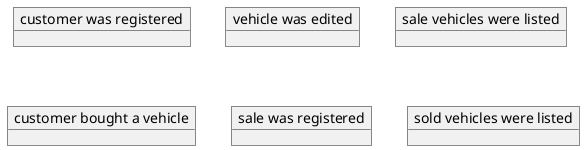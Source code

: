 @startuml
object "customer was registered" as r1
object "vehicle was edited" as r2
object "sale vehicles were listed" as r3
object "customer bought a vehicle" as r4
object "sale was registered" as r5
object "sold vehicles were listed" as r6
@enduml